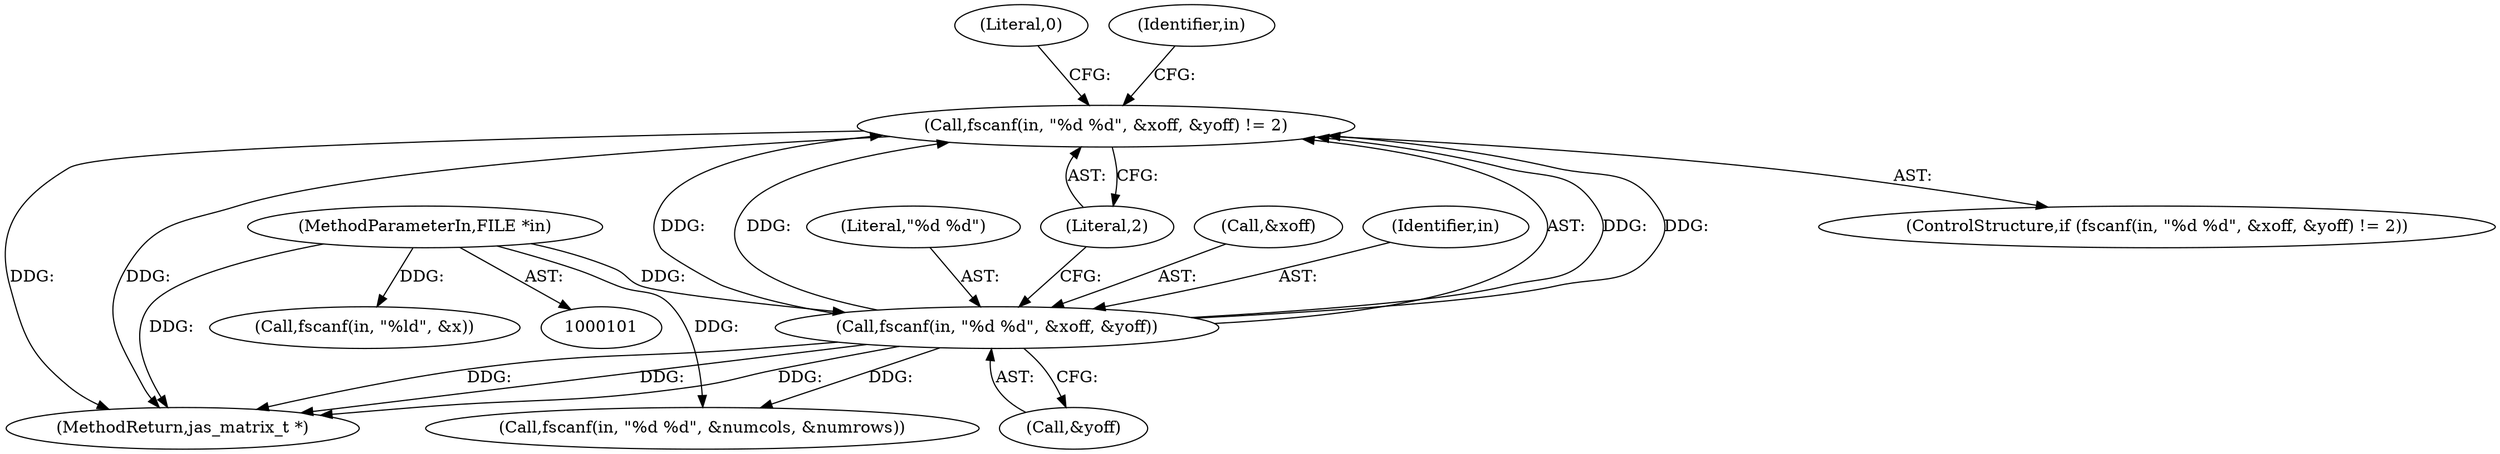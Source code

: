digraph "1_jasper_d42b2388f7f8e0332c846675133acea151fc557a_28@API" {
"1000113" [label="(Call,fscanf(in, \"%d %d\", &xoff, &yoff) != 2)"];
"1000114" [label="(Call,fscanf(in, \"%d %d\", &xoff, &yoff))"];
"1000102" [label="(MethodParameterIn,FILE *in)"];
"1000116" [label="(Literal,\"%d %d\")"];
"1000121" [label="(Literal,2)"];
"1000117" [label="(Call,&xoff)"];
"1000102" [label="(MethodParameterIn,FILE *in)"];
"1000112" [label="(ControlStructure,if (fscanf(in, \"%d %d\", &xoff, &yoff) != 2))"];
"1000119" [label="(Call,&yoff)"];
"1000114" [label="(Call,fscanf(in, \"%d %d\", &xoff, &yoff))"];
"1000126" [label="(Call,fscanf(in, \"%d %d\", &numcols, &numrows))"];
"1000187" [label="(Call,fscanf(in, \"%ld\", &x))"];
"1000123" [label="(Literal,0)"];
"1000115" [label="(Identifier,in)"];
"1000207" [label="(MethodReturn,jas_matrix_t *)"];
"1000127" [label="(Identifier,in)"];
"1000113" [label="(Call,fscanf(in, \"%d %d\", &xoff, &yoff) != 2)"];
"1000113" -> "1000112"  [label="AST: "];
"1000113" -> "1000121"  [label="CFG: "];
"1000114" -> "1000113"  [label="AST: "];
"1000121" -> "1000113"  [label="AST: "];
"1000123" -> "1000113"  [label="CFG: "];
"1000127" -> "1000113"  [label="CFG: "];
"1000113" -> "1000207"  [label="DDG: "];
"1000113" -> "1000207"  [label="DDG: "];
"1000114" -> "1000113"  [label="DDG: "];
"1000114" -> "1000113"  [label="DDG: "];
"1000114" -> "1000113"  [label="DDG: "];
"1000114" -> "1000113"  [label="DDG: "];
"1000114" -> "1000119"  [label="CFG: "];
"1000115" -> "1000114"  [label="AST: "];
"1000116" -> "1000114"  [label="AST: "];
"1000117" -> "1000114"  [label="AST: "];
"1000119" -> "1000114"  [label="AST: "];
"1000121" -> "1000114"  [label="CFG: "];
"1000114" -> "1000207"  [label="DDG: "];
"1000114" -> "1000207"  [label="DDG: "];
"1000114" -> "1000207"  [label="DDG: "];
"1000102" -> "1000114"  [label="DDG: "];
"1000114" -> "1000126"  [label="DDG: "];
"1000102" -> "1000101"  [label="AST: "];
"1000102" -> "1000207"  [label="DDG: "];
"1000102" -> "1000126"  [label="DDG: "];
"1000102" -> "1000187"  [label="DDG: "];
}
